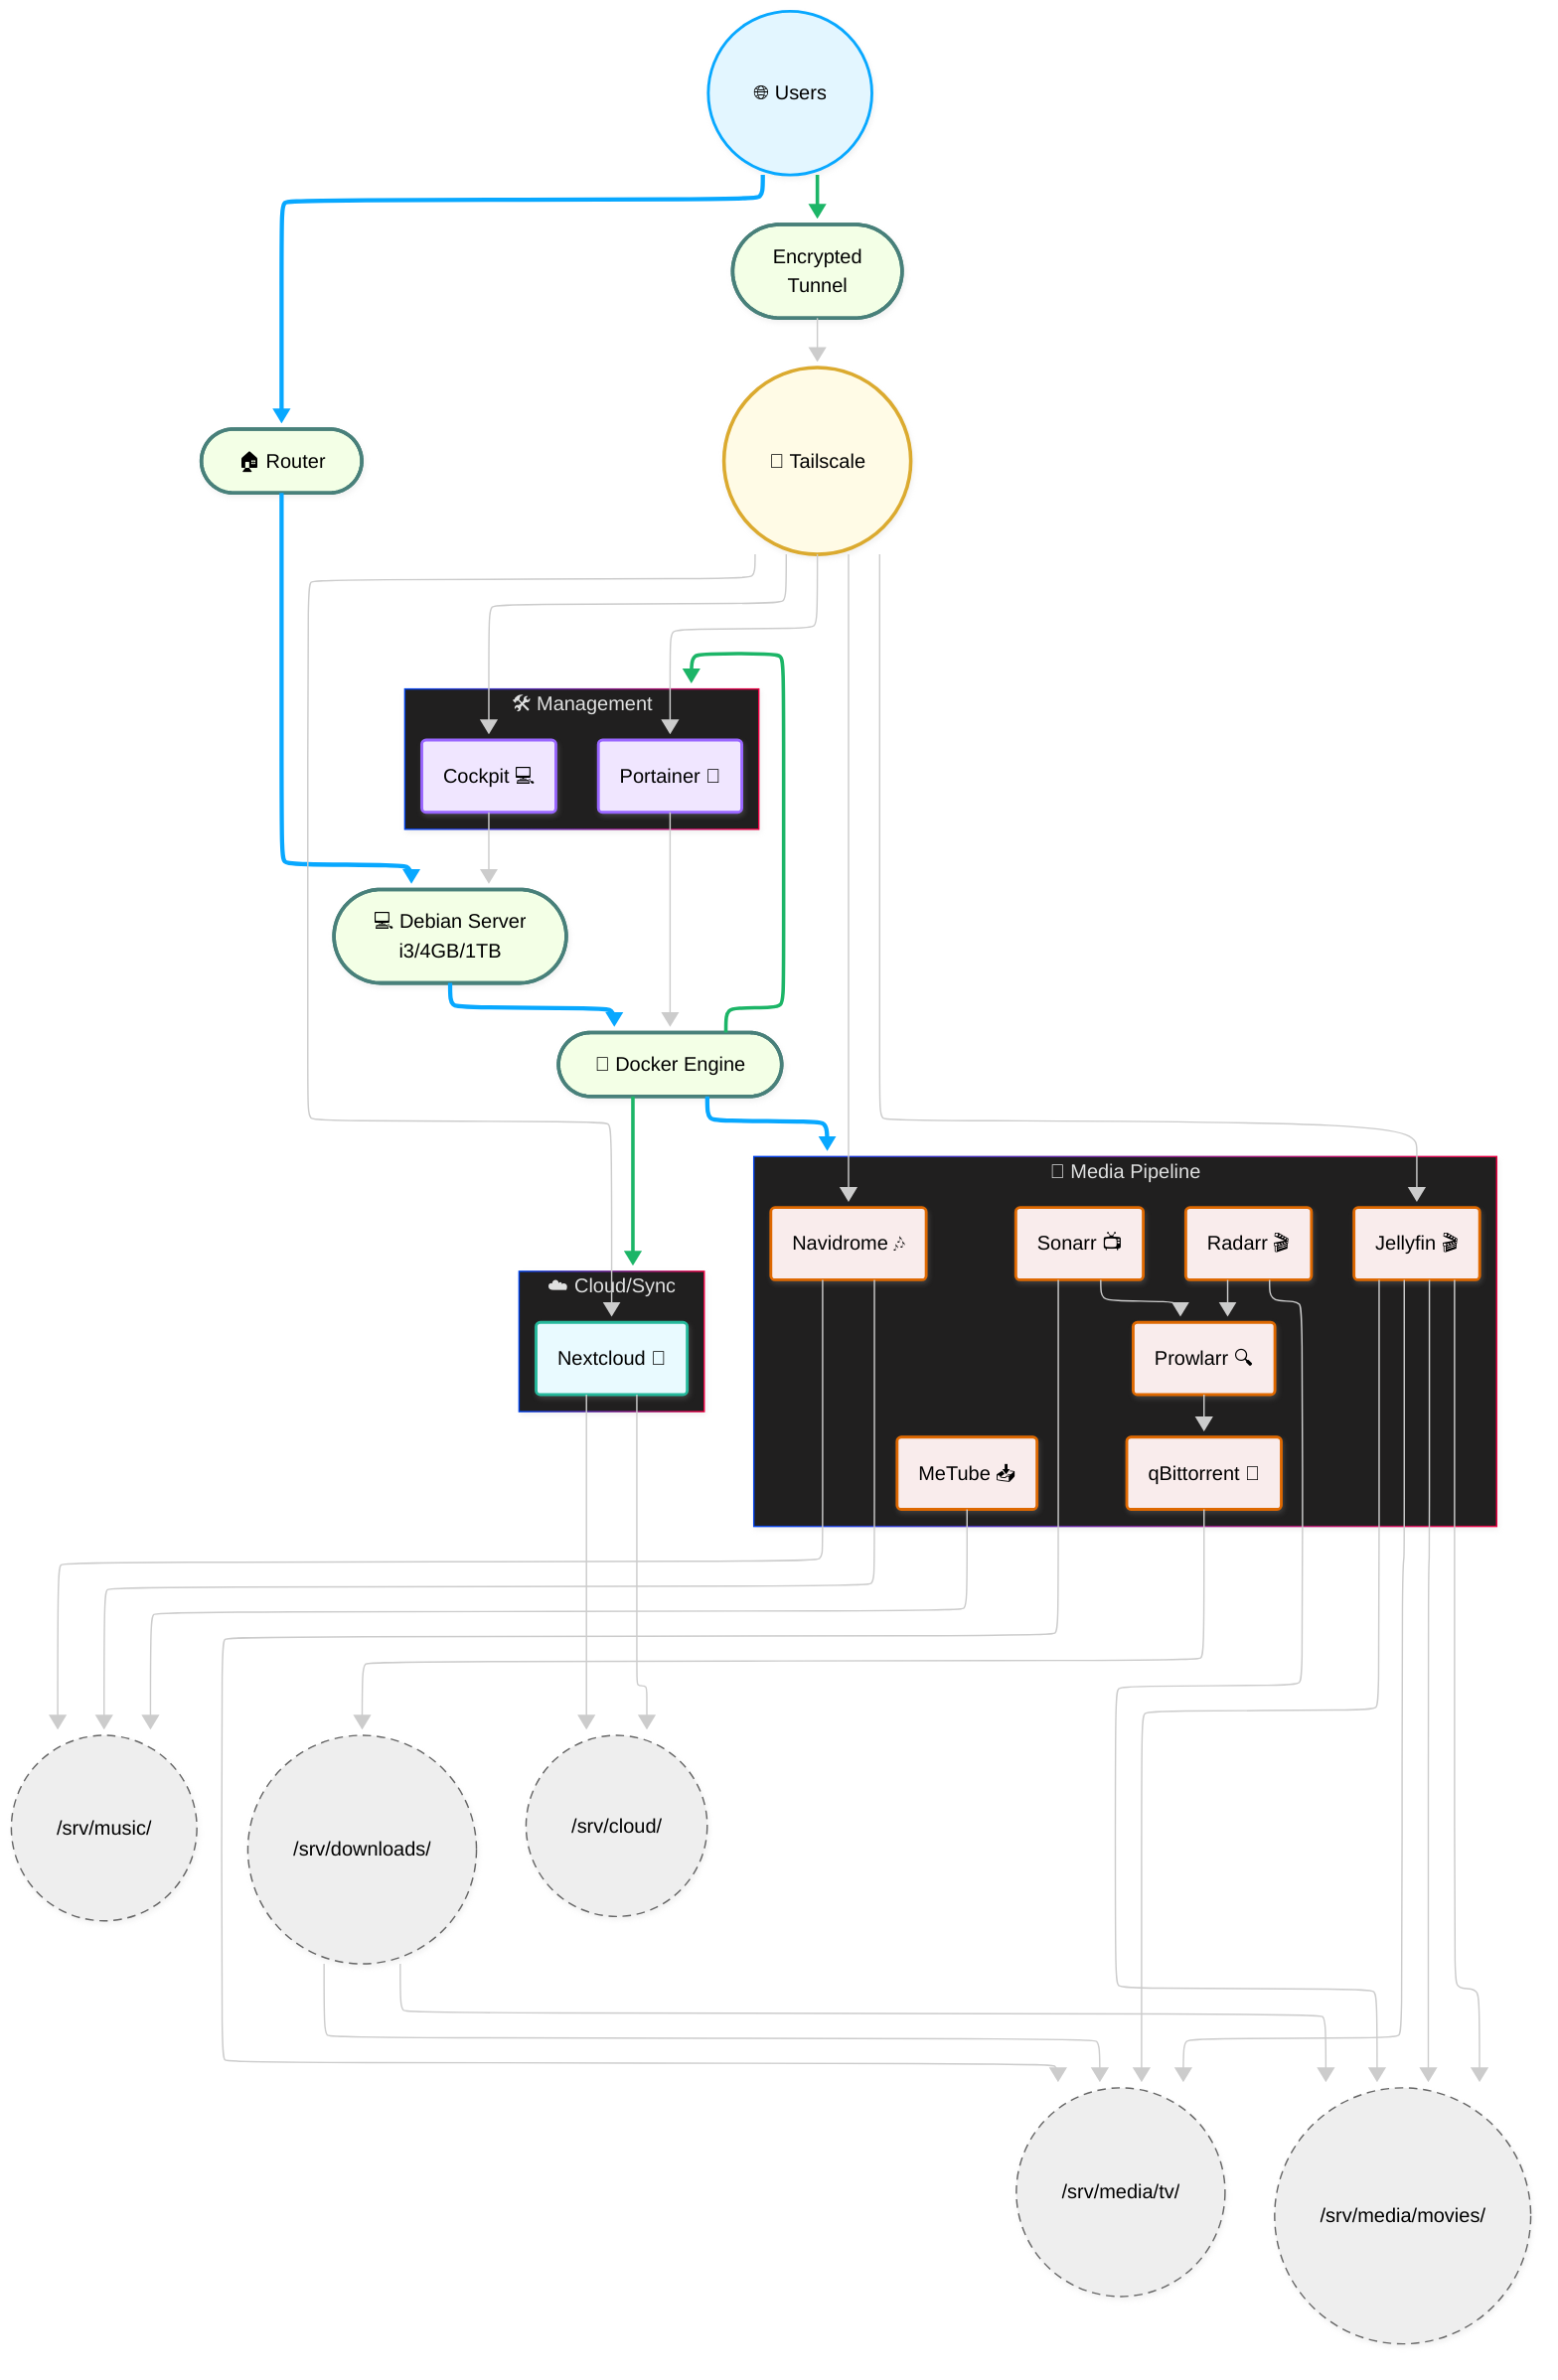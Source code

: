 ---
config:
  layout: elk
  theme: neo-dark
  look: neo
---
graph TB
 subgraph MEDIA["🎥 Media Pipeline"]
    direction TB
        MeTube("MeTube 📥")
        Navidrome("Navidrome 🎶")
        Prowlarr("Prowlarr 🔍")
        Sonarr("Sonarr 📺")
        Radarr("Radarr 🎬")
        qBittorrent("qBittorrent 🌊")
        Jellyfin("Jellyfin 🎬")
  end
 subgraph CLOUDSYNC["☁️ Cloud/Sync"]
        Nextcloud("Nextcloud 📁")
  end
 subgraph MGMT["🛠️ Management"]
        Portainer("Portainer 🐳")
        Cockpit("Cockpit 💻")
  end
    Internet(("🌐 Users")) --> Router(["🏠 Router"]) & Tunnel(["Encrypted<br>Tunnel"])
    Router --> Server(["💻 Debian Server<br>i3/4GB/1TB"])
    Server --> Docker(["🐳 Docker Engine"])
    Docker --> MEDIA & CLOUDSYNC & MGMT
    Tunnel --> User(("🔗 Tailscale"))
    Navidrome --> Music(("/srv/music/")) & Music
    Sonarr --> TV(("/srv/media/tv/")) & Prowlarr
    Radarr --> Movies(("/srv/media/movies/")) & Prowlarr
    Jellyfin --> TV & Movies & TV & Movies
    Prowlarr --> qBittorrent
    qBittorrent --> Downloads(("/srv/downloads/"))
    Downloads --> TV & Movies
    Nextcloud --> Cloud(("/srv/cloud/")) & Cloud
    Portainer --> Docker
    Cockpit --> Server
    User --> Jellyfin & Navidrome & Nextcloud & Portainer & Cockpit
    MeTube --> Music
     MeTube:::media
     Navidrome:::media
     Prowlarr:::media
     Sonarr:::media
     Radarr:::media
     qBittorrent:::media
     Jellyfin:::media
     Nextcloud:::cloud
     Portainer:::mgmt
     Cockpit:::mgmt
     Internet:::source
     Router:::infra
     Tunnel:::infra
     Server:::infra
     Docker:::infra
     User:::client
     Music:::storage
     TV:::storage
     Movies:::storage
     Downloads:::storage
     Cloud:::storage
    classDef source fill:#e3f6ff,stroke:#08a8ff,stroke-width:2px
    classDef infra fill:#f3ffe6,stroke:#48807a,stroke-width:2.5px
    classDef client fill:#fffbe6,stroke:#dbaa2f,stroke-width:2.5px
    classDef media fill:#f9ecec,stroke:#de6800,stroke-width:2px
    classDef cloud fill:#e9faff,stroke:#25b89b,stroke-width:2px
    classDef mgmt fill:#f0e6ff,stroke:#9966ff,stroke-width:2px
    classDef storage fill:#eeeeee,stroke:#666,stroke-dasharray: 6 4
    style MeTube color:#000000
    style Navidrome color:#000000
    style Prowlarr color:#000000
    style Sonarr color:#000000
    style Radarr color:#000000
    style qBittorrent color:#000000
    style Jellyfin color:#000000
    style Nextcloud color:#000000
    style Portainer color:#000000
    style Cockpit color:#000000
    style Internet color:#000000
    style Router color:#000000
    style Tunnel color:#000000
    style Server color:#000000
    style Docker color:#000000
    style User color:#000000
    style Music color:#000000
    style TV color:#000000
    style Movies color:#000000
    style Downloads color:#000000
    style Cloud color:#000000
    linkStyle 0 stroke:#08a8ff,stroke-width:3px,fill:none
    linkStyle 1 stroke:#1cb567,stroke-width:2.5px,fill:none
    linkStyle 2 stroke:#08a8ff,stroke-width:3px,fill:none
    linkStyle 3 stroke:#08a8ff,stroke-width:3px,fill:none
    linkStyle 4 stroke:#08a8ff,stroke-width:3px,fill:none
    linkStyle 5 stroke:#1cb567,stroke-width:2.5px,fill:none
    linkStyle 6 stroke:#1cb567,stroke-width:2.5px,fill:none